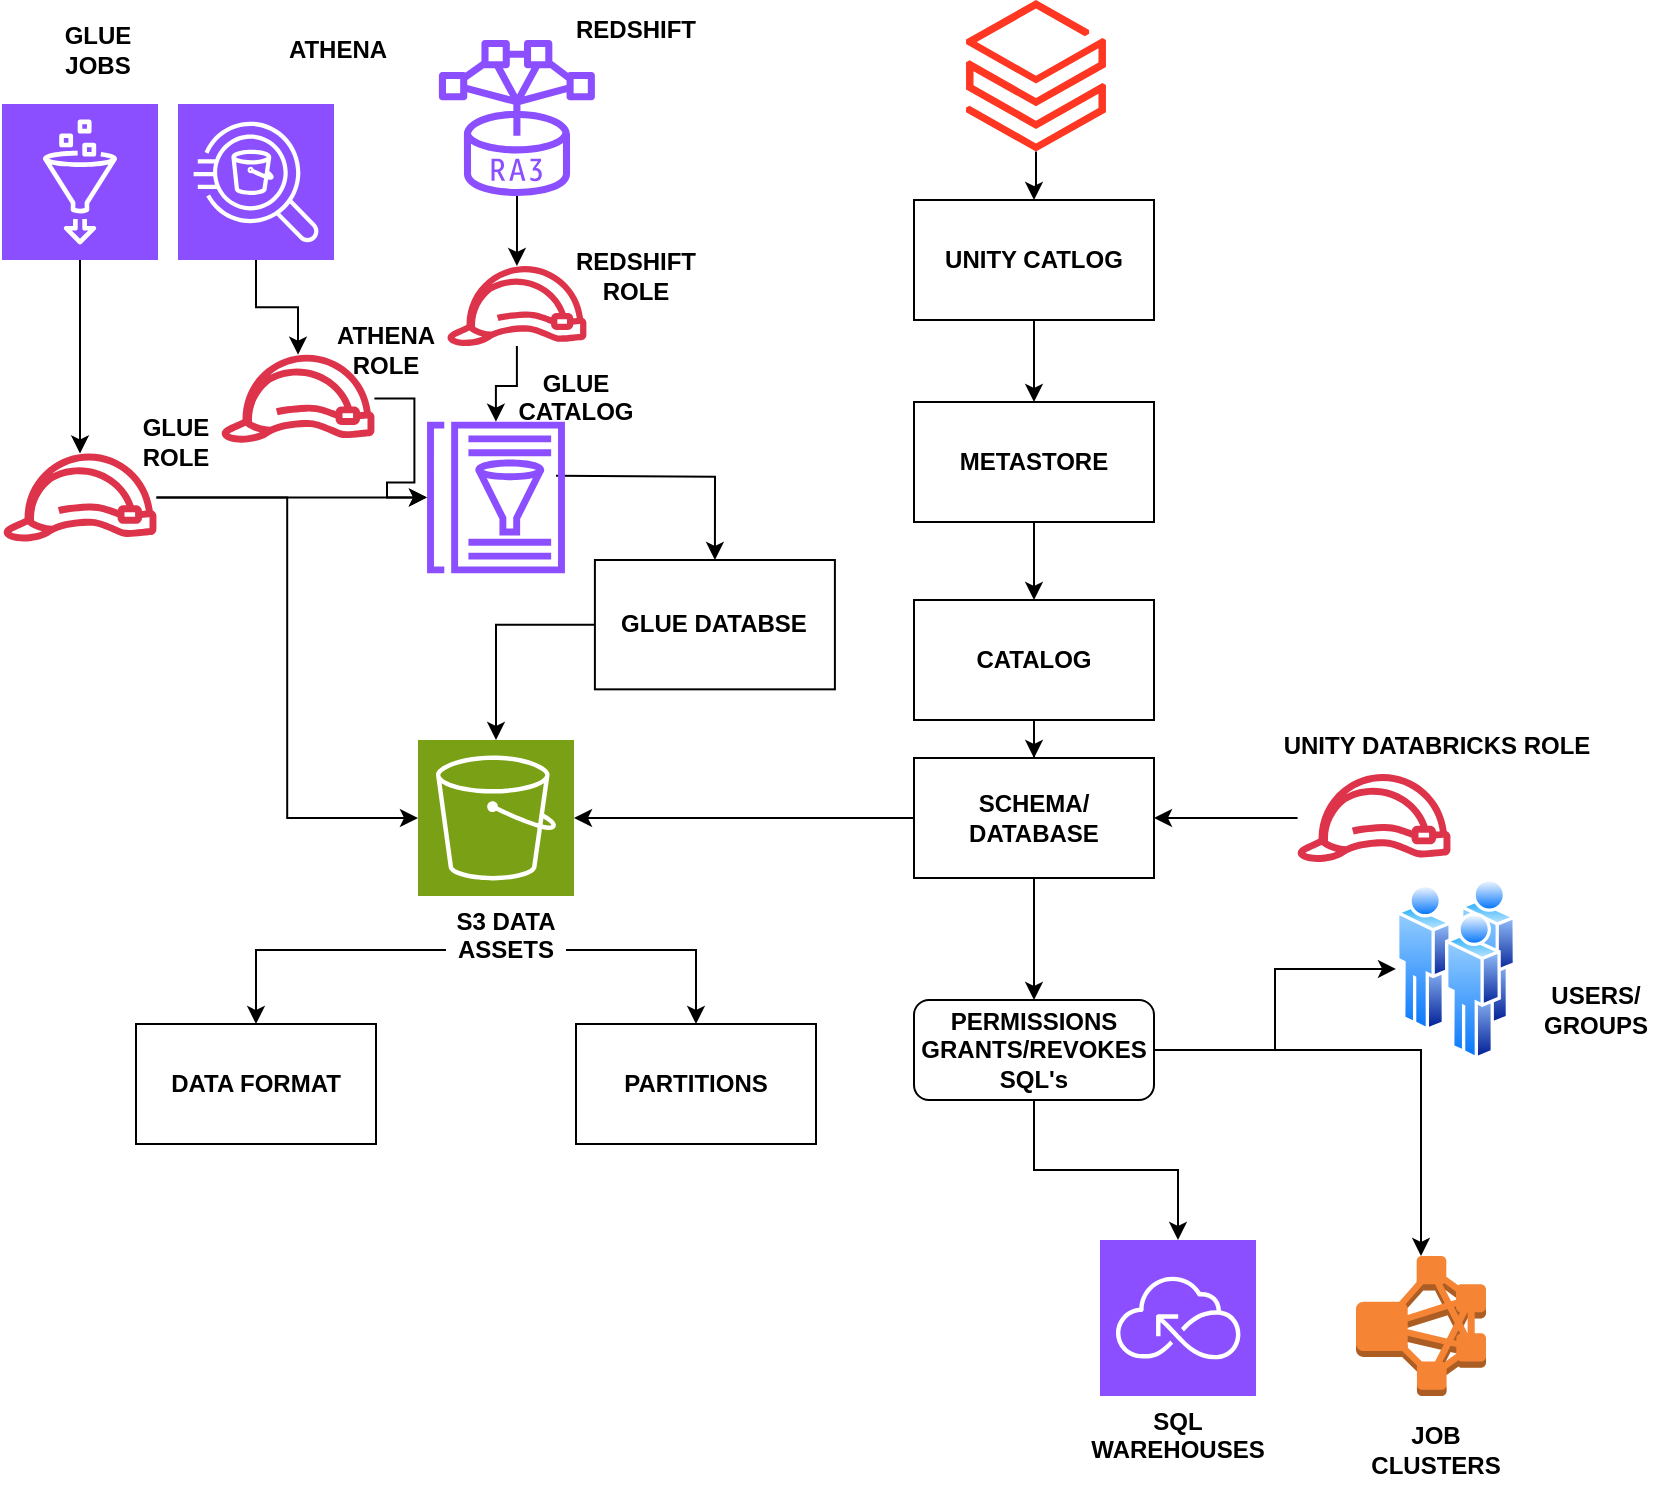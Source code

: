 <mxfile version="24.2.0" type="github">
  <diagram name="Page-1" id="ufURELxltCB_q80mnHpT">
    <mxGraphModel dx="2298" dy="715" grid="1" gridSize="10" guides="1" tooltips="1" connect="1" arrows="1" fold="1" page="1" pageScale="1" pageWidth="850" pageHeight="1100" math="0" shadow="0">
      <root>
        <mxCell id="0" />
        <mxCell id="1" parent="0" />
        <mxCell id="_6UW5Ic7uMs2FnUfCXlE-48" value="" style="edgeStyle=orthogonalEdgeStyle;rounded=0;orthogonalLoop=1;jettySize=auto;html=1;" edge="1" parent="1" source="_6UW5Ic7uMs2FnUfCXlE-1" target="_6UW5Ic7uMs2FnUfCXlE-41">
          <mxGeometry relative="1" as="geometry" />
        </mxCell>
        <mxCell id="_6UW5Ic7uMs2FnUfCXlE-1" value="" style="sketch=0;points=[[0,0,0],[0.25,0,0],[0.5,0,0],[0.75,0,0],[1,0,0],[0,1,0],[0.25,1,0],[0.5,1,0],[0.75,1,0],[1,1,0],[0,0.25,0],[0,0.5,0],[0,0.75,0],[1,0.25,0],[1,0.5,0],[1,0.75,0]];outlineConnect=0;fontColor=#232F3E;fillColor=#8C4FFF;strokeColor=#ffffff;dashed=0;verticalLabelPosition=bottom;verticalAlign=top;align=center;html=1;fontSize=12;fontStyle=0;aspect=fixed;shape=mxgraph.aws4.resourceIcon;resIcon=mxgraph.aws4.glue;" vertex="1" parent="1">
          <mxGeometry x="-287" y="212" width="78" height="78" as="geometry" />
        </mxCell>
        <mxCell id="_6UW5Ic7uMs2FnUfCXlE-50" style="edgeStyle=orthogonalEdgeStyle;rounded=0;orthogonalLoop=1;jettySize=auto;html=1;" edge="1" parent="1" source="_6UW5Ic7uMs2FnUfCXlE-2" target="_6UW5Ic7uMs2FnUfCXlE-42">
          <mxGeometry relative="1" as="geometry" />
        </mxCell>
        <mxCell id="_6UW5Ic7uMs2FnUfCXlE-2" value="" style="sketch=0;points=[[0,0,0],[0.25,0,0],[0.5,0,0],[0.75,0,0],[1,0,0],[0,1,0],[0.25,1,0],[0.5,1,0],[0.75,1,0],[1,1,0],[0,0.25,0],[0,0.5,0],[0,0.75,0],[1,0.25,0],[1,0.5,0],[1,0.75,0]];outlineConnect=0;fontColor=#232F3E;fillColor=#8C4FFF;strokeColor=#ffffff;dashed=0;verticalLabelPosition=bottom;verticalAlign=top;align=center;html=1;fontSize=12;fontStyle=0;aspect=fixed;shape=mxgraph.aws4.resourceIcon;resIcon=mxgraph.aws4.athena;" vertex="1" parent="1">
          <mxGeometry x="-199" y="212" width="78" height="78" as="geometry" />
        </mxCell>
        <mxCell id="_6UW5Ic7uMs2FnUfCXlE-75" value="" style="edgeStyle=orthogonalEdgeStyle;rounded=0;orthogonalLoop=1;jettySize=auto;html=1;entryX=0.5;entryY=0;entryDx=0;entryDy=0;" edge="1" parent="1" target="_6UW5Ic7uMs2FnUfCXlE-68">
          <mxGeometry relative="1" as="geometry">
            <mxPoint x="70.53" y="397.915" as="targetPoint" />
            <mxPoint x="-10.002" y="397.9" as="sourcePoint" />
          </mxGeometry>
        </mxCell>
        <mxCell id="_6UW5Ic7uMs2FnUfCXlE-3" value="" style="sketch=0;outlineConnect=0;fontColor=#232F3E;gradientColor=none;fillColor=#8C4FFF;strokeColor=none;dashed=0;verticalLabelPosition=bottom;verticalAlign=top;align=center;html=1;fontSize=12;fontStyle=0;aspect=fixed;pointerEvents=1;shape=mxgraph.aws4.glue_data_catalog;" vertex="1" parent="1">
          <mxGeometry x="-75" y="370.83" width="70" height="75.83" as="geometry" />
        </mxCell>
        <mxCell id="_6UW5Ic7uMs2FnUfCXlE-90" style="edgeStyle=orthogonalEdgeStyle;rounded=0;orthogonalLoop=1;jettySize=auto;html=1;" edge="1" parent="1" source="_6UW5Ic7uMs2FnUfCXlE-4" target="_6UW5Ic7uMs2FnUfCXlE-43">
          <mxGeometry relative="1" as="geometry" />
        </mxCell>
        <mxCell id="_6UW5Ic7uMs2FnUfCXlE-4" value="" style="sketch=0;outlineConnect=0;fontColor=#232F3E;gradientColor=none;fillColor=#8C4FFF;strokeColor=none;dashed=0;verticalLabelPosition=bottom;verticalAlign=top;align=center;html=1;fontSize=12;fontStyle=0;aspect=fixed;pointerEvents=1;shape=mxgraph.aws4.redshift_ra3;" vertex="1" parent="1">
          <mxGeometry x="-68.55" y="180" width="78" height="78" as="geometry" />
        </mxCell>
        <mxCell id="_6UW5Ic7uMs2FnUfCXlE-5" value="" style="sketch=0;points=[[0,0,0],[0.25,0,0],[0.5,0,0],[0.75,0,0],[1,0,0],[0,1,0],[0.25,1,0],[0.5,1,0],[0.75,1,0],[1,1,0],[0,0.25,0],[0,0.5,0],[0,0.75,0],[1,0.25,0],[1,0.5,0],[1,0.75,0]];outlineConnect=0;fontColor=#232F3E;fillColor=#7AA116;strokeColor=#ffffff;dashed=0;verticalLabelPosition=bottom;verticalAlign=top;align=center;html=1;fontSize=12;fontStyle=0;aspect=fixed;shape=mxgraph.aws4.resourceIcon;resIcon=mxgraph.aws4.s3;" vertex="1" parent="1">
          <mxGeometry x="-79" y="530" width="78" height="78" as="geometry" />
        </mxCell>
        <mxCell id="_6UW5Ic7uMs2FnUfCXlE-49" style="edgeStyle=orthogonalEdgeStyle;rounded=0;orthogonalLoop=1;jettySize=auto;html=1;" edge="1" parent="1" source="_6UW5Ic7uMs2FnUfCXlE-41" target="_6UW5Ic7uMs2FnUfCXlE-3">
          <mxGeometry relative="1" as="geometry" />
        </mxCell>
        <mxCell id="_6UW5Ic7uMs2FnUfCXlE-56" style="edgeStyle=orthogonalEdgeStyle;rounded=0;orthogonalLoop=1;jettySize=auto;html=1;entryX=0;entryY=0.5;entryDx=0;entryDy=0;entryPerimeter=0;" edge="1" parent="1" source="_6UW5Ic7uMs2FnUfCXlE-41" target="_6UW5Ic7uMs2FnUfCXlE-5">
          <mxGeometry relative="1" as="geometry">
            <mxPoint x="-80" y="530" as="targetPoint" />
          </mxGeometry>
        </mxCell>
        <mxCell id="_6UW5Ic7uMs2FnUfCXlE-41" value="" style="sketch=0;outlineConnect=0;fontColor=#232F3E;gradientColor=none;fillColor=#DD344C;strokeColor=none;dashed=0;verticalLabelPosition=bottom;verticalAlign=top;align=center;html=1;fontSize=12;fontStyle=0;aspect=fixed;pointerEvents=1;shape=mxgraph.aws4.role;" vertex="1" parent="1">
          <mxGeometry x="-287" y="386.74" width="78" height="44" as="geometry" />
        </mxCell>
        <mxCell id="_6UW5Ic7uMs2FnUfCXlE-52" value="" style="edgeStyle=orthogonalEdgeStyle;rounded=0;orthogonalLoop=1;jettySize=auto;html=1;" edge="1" parent="1" source="_6UW5Ic7uMs2FnUfCXlE-42" target="_6UW5Ic7uMs2FnUfCXlE-3">
          <mxGeometry relative="1" as="geometry" />
        </mxCell>
        <mxCell id="_6UW5Ic7uMs2FnUfCXlE-42" value="" style="sketch=0;outlineConnect=0;fontColor=#232F3E;gradientColor=none;fillColor=#DD344C;strokeColor=none;dashed=0;verticalLabelPosition=bottom;verticalAlign=top;align=center;html=1;fontSize=12;fontStyle=0;aspect=fixed;pointerEvents=1;shape=mxgraph.aws4.role;" vertex="1" parent="1">
          <mxGeometry x="-178" y="337.33" width="78" height="44" as="geometry" />
        </mxCell>
        <mxCell id="_6UW5Ic7uMs2FnUfCXlE-94" style="edgeStyle=orthogonalEdgeStyle;rounded=0;orthogonalLoop=1;jettySize=auto;html=1;" edge="1" parent="1" source="_6UW5Ic7uMs2FnUfCXlE-43" target="_6UW5Ic7uMs2FnUfCXlE-3">
          <mxGeometry relative="1" as="geometry" />
        </mxCell>
        <mxCell id="_6UW5Ic7uMs2FnUfCXlE-43" value="" style="sketch=0;outlineConnect=0;fontColor=#232F3E;gradientColor=none;fillColor=#DD344C;strokeColor=none;dashed=0;verticalLabelPosition=bottom;verticalAlign=top;align=center;html=1;fontSize=12;fontStyle=0;aspect=fixed;pointerEvents=1;shape=mxgraph.aws4.role;" vertex="1" parent="1">
          <mxGeometry x="-65" y="293" width="70.91" height="40" as="geometry" />
        </mxCell>
        <mxCell id="_6UW5Ic7uMs2FnUfCXlE-76" value="" style="edgeStyle=orthogonalEdgeStyle;rounded=0;orthogonalLoop=1;jettySize=auto;html=1;" edge="1" parent="1" source="_6UW5Ic7uMs2FnUfCXlE-57" target="_6UW5Ic7uMs2FnUfCXlE-58">
          <mxGeometry relative="1" as="geometry" />
        </mxCell>
        <mxCell id="_6UW5Ic7uMs2FnUfCXlE-57" value="" style="image;aspect=fixed;html=1;points=[];align=center;fontSize=12;image=img/lib/azure2/analytics/Azure_Databricks.svg;" vertex="1" parent="1">
          <mxGeometry x="195" y="160" width="70" height="75.8" as="geometry" />
        </mxCell>
        <mxCell id="_6UW5Ic7uMs2FnUfCXlE-63" style="edgeStyle=orthogonalEdgeStyle;rounded=0;orthogonalLoop=1;jettySize=auto;html=1;" edge="1" parent="1" source="_6UW5Ic7uMs2FnUfCXlE-58" target="_6UW5Ic7uMs2FnUfCXlE-59">
          <mxGeometry relative="1" as="geometry" />
        </mxCell>
        <mxCell id="_6UW5Ic7uMs2FnUfCXlE-58" value="&lt;b&gt;UNITY CATLOG&lt;/b&gt;" style="rounded=0;whiteSpace=wrap;html=1;" vertex="1" parent="1">
          <mxGeometry x="169" y="260" width="120" height="60" as="geometry" />
        </mxCell>
        <mxCell id="_6UW5Ic7uMs2FnUfCXlE-64" value="" style="edgeStyle=orthogonalEdgeStyle;rounded=0;orthogonalLoop=1;jettySize=auto;html=1;" edge="1" parent="1" source="_6UW5Ic7uMs2FnUfCXlE-59" target="_6UW5Ic7uMs2FnUfCXlE-60">
          <mxGeometry relative="1" as="geometry" />
        </mxCell>
        <mxCell id="_6UW5Ic7uMs2FnUfCXlE-59" value="&lt;b&gt;METASTORE&lt;/b&gt;" style="rounded=0;whiteSpace=wrap;html=1;" vertex="1" parent="1">
          <mxGeometry x="169" y="361" width="120" height="60" as="geometry" />
        </mxCell>
        <mxCell id="_6UW5Ic7uMs2FnUfCXlE-65" value="" style="edgeStyle=orthogonalEdgeStyle;rounded=0;orthogonalLoop=1;jettySize=auto;html=1;" edge="1" parent="1" source="_6UW5Ic7uMs2FnUfCXlE-60" target="_6UW5Ic7uMs2FnUfCXlE-61">
          <mxGeometry relative="1" as="geometry" />
        </mxCell>
        <mxCell id="_6UW5Ic7uMs2FnUfCXlE-60" value="&lt;b&gt;CATALOG&lt;/b&gt;" style="rounded=0;whiteSpace=wrap;html=1;" vertex="1" parent="1">
          <mxGeometry x="169" y="460.0" width="120" height="60" as="geometry" />
        </mxCell>
        <mxCell id="_6UW5Ic7uMs2FnUfCXlE-93" value="" style="edgeStyle=orthogonalEdgeStyle;rounded=0;orthogonalLoop=1;jettySize=auto;html=1;" edge="1" parent="1" source="_6UW5Ic7uMs2FnUfCXlE-61" target="_6UW5Ic7uMs2FnUfCXlE-92">
          <mxGeometry relative="1" as="geometry" />
        </mxCell>
        <mxCell id="_6UW5Ic7uMs2FnUfCXlE-61" value="&lt;b&gt;SCHEMA/&lt;/b&gt;&lt;div&gt;&lt;b&gt;DATABASE&lt;/b&gt;&lt;/div&gt;" style="rounded=0;whiteSpace=wrap;html=1;" vertex="1" parent="1">
          <mxGeometry x="169" y="539" width="120" height="60" as="geometry" />
        </mxCell>
        <mxCell id="_6UW5Ic7uMs2FnUfCXlE-62" style="edgeStyle=orthogonalEdgeStyle;rounded=0;orthogonalLoop=1;jettySize=auto;html=1;entryX=1;entryY=0.5;entryDx=0;entryDy=0;entryPerimeter=0;" edge="1" parent="1" source="_6UW5Ic7uMs2FnUfCXlE-61" target="_6UW5Ic7uMs2FnUfCXlE-5">
          <mxGeometry relative="1" as="geometry" />
        </mxCell>
        <mxCell id="_6UW5Ic7uMs2FnUfCXlE-67" value="" style="edgeStyle=orthogonalEdgeStyle;rounded=0;orthogonalLoop=1;jettySize=auto;html=1;" edge="1" parent="1" source="_6UW5Ic7uMs2FnUfCXlE-66" target="_6UW5Ic7uMs2FnUfCXlE-61">
          <mxGeometry relative="1" as="geometry" />
        </mxCell>
        <mxCell id="_6UW5Ic7uMs2FnUfCXlE-66" value="" style="sketch=0;outlineConnect=0;fontColor=#232F3E;gradientColor=none;fillColor=#DD344C;strokeColor=none;dashed=0;verticalLabelPosition=bottom;verticalAlign=top;align=center;html=1;fontSize=12;fontStyle=0;aspect=fixed;pointerEvents=1;shape=mxgraph.aws4.role;" vertex="1" parent="1">
          <mxGeometry x="360" y="547" width="78" height="44" as="geometry" />
        </mxCell>
        <mxCell id="_6UW5Ic7uMs2FnUfCXlE-74" style="edgeStyle=orthogonalEdgeStyle;rounded=0;orthogonalLoop=1;jettySize=auto;html=1;" edge="1" parent="1" source="_6UW5Ic7uMs2FnUfCXlE-68" target="_6UW5Ic7uMs2FnUfCXlE-5">
          <mxGeometry relative="1" as="geometry" />
        </mxCell>
        <mxCell id="_6UW5Ic7uMs2FnUfCXlE-68" value="&lt;b&gt;GLUE DATABSE&lt;/b&gt;" style="rounded=0;whiteSpace=wrap;html=1;" vertex="1" parent="1">
          <mxGeometry x="9.45" y="440" width="120" height="64.67" as="geometry" />
        </mxCell>
        <mxCell id="_6UW5Ic7uMs2FnUfCXlE-79" value="&lt;b&gt;GLUE CATALOG&lt;/b&gt;&lt;div&gt;&lt;br&gt;&lt;/div&gt;" style="text;html=1;align=center;verticalAlign=middle;whiteSpace=wrap;rounded=0;" vertex="1" parent="1">
          <mxGeometry x="-30" y="351.33" width="60" height="30" as="geometry" />
        </mxCell>
        <mxCell id="_6UW5Ic7uMs2FnUfCXlE-84" style="edgeStyle=orthogonalEdgeStyle;rounded=0;orthogonalLoop=1;jettySize=auto;html=1;" edge="1" parent="1" source="_6UW5Ic7uMs2FnUfCXlE-80" target="_6UW5Ic7uMs2FnUfCXlE-82">
          <mxGeometry relative="1" as="geometry" />
        </mxCell>
        <mxCell id="_6UW5Ic7uMs2FnUfCXlE-85" style="edgeStyle=orthogonalEdgeStyle;rounded=0;orthogonalLoop=1;jettySize=auto;html=1;" edge="1" parent="1" source="_6UW5Ic7uMs2FnUfCXlE-80" target="_6UW5Ic7uMs2FnUfCXlE-81">
          <mxGeometry relative="1" as="geometry" />
        </mxCell>
        <mxCell id="_6UW5Ic7uMs2FnUfCXlE-80" value="&lt;b&gt;S3 DATA ASSETS&lt;/b&gt;&lt;div&gt;&lt;br&gt;&lt;/div&gt;" style="text;html=1;align=center;verticalAlign=middle;whiteSpace=wrap;rounded=0;" vertex="1" parent="1">
          <mxGeometry x="-65" y="620" width="60" height="30" as="geometry" />
        </mxCell>
        <mxCell id="_6UW5Ic7uMs2FnUfCXlE-81" value="&lt;b&gt;DATA FORMAT&lt;/b&gt;" style="rounded=0;whiteSpace=wrap;html=1;" vertex="1" parent="1">
          <mxGeometry x="-220" y="672" width="120" height="60" as="geometry" />
        </mxCell>
        <mxCell id="_6UW5Ic7uMs2FnUfCXlE-82" value="&lt;b&gt;PARTITIONS&lt;/b&gt;" style="rounded=0;whiteSpace=wrap;html=1;" vertex="1" parent="1">
          <mxGeometry y="672" width="120" height="60" as="geometry" />
        </mxCell>
        <mxCell id="_6UW5Ic7uMs2FnUfCXlE-86" value="&lt;b&gt;ATHENA&lt;/b&gt;" style="text;html=1;align=center;verticalAlign=middle;whiteSpace=wrap;rounded=0;" vertex="1" parent="1">
          <mxGeometry x="-149" y="170" width="60" height="30" as="geometry" />
        </mxCell>
        <mxCell id="_6UW5Ic7uMs2FnUfCXlE-89" value="&lt;b&gt;GLUE JOBS&lt;/b&gt;" style="text;html=1;align=center;verticalAlign=middle;whiteSpace=wrap;rounded=0;" vertex="1" parent="1">
          <mxGeometry x="-269" y="170" width="60" height="30" as="geometry" />
        </mxCell>
        <mxCell id="_6UW5Ic7uMs2FnUfCXlE-91" value="&lt;b&gt;REDSHIFT&lt;/b&gt;" style="text;html=1;align=center;verticalAlign=middle;whiteSpace=wrap;rounded=0;" vertex="1" parent="1">
          <mxGeometry y="160" width="60" height="30" as="geometry" />
        </mxCell>
        <mxCell id="_6UW5Ic7uMs2FnUfCXlE-97" style="edgeStyle=orthogonalEdgeStyle;rounded=0;orthogonalLoop=1;jettySize=auto;html=1;entryX=0;entryY=0.5;entryDx=0;entryDy=0;" edge="1" parent="1" source="_6UW5Ic7uMs2FnUfCXlE-92" target="_6UW5Ic7uMs2FnUfCXlE-95">
          <mxGeometry relative="1" as="geometry" />
        </mxCell>
        <mxCell id="_6UW5Ic7uMs2FnUfCXlE-105" style="edgeStyle=orthogonalEdgeStyle;rounded=0;orthogonalLoop=1;jettySize=auto;html=1;" edge="1" parent="1" source="_6UW5Ic7uMs2FnUfCXlE-92" target="_6UW5Ic7uMs2FnUfCXlE-104">
          <mxGeometry relative="1" as="geometry" />
        </mxCell>
        <mxCell id="_6UW5Ic7uMs2FnUfCXlE-92" value="&lt;b&gt;PERMISSIONS&lt;/b&gt;&lt;div&gt;&lt;b&gt;GRANTS/REVOKES&lt;/b&gt;&lt;/div&gt;&lt;div&gt;&lt;b&gt;SQL&#39;s&lt;/b&gt;&lt;/div&gt;" style="rounded=1;whiteSpace=wrap;html=1;" vertex="1" parent="1">
          <mxGeometry x="169" y="660" width="120" height="50" as="geometry" />
        </mxCell>
        <mxCell id="_6UW5Ic7uMs2FnUfCXlE-95" value="" style="image;aspect=fixed;perimeter=ellipsePerimeter;html=1;align=center;shadow=0;dashed=0;spacingTop=3;image=img/lib/active_directory/users.svg;" vertex="1" parent="1">
          <mxGeometry x="410" y="599" width="60" height="90.91" as="geometry" />
        </mxCell>
        <mxCell id="_6UW5Ic7uMs2FnUfCXlE-96" value="&lt;b&gt;USERS/ GROUPS&lt;/b&gt;" style="text;html=1;align=center;verticalAlign=middle;whiteSpace=wrap;rounded=0;" vertex="1" parent="1">
          <mxGeometry x="480" y="650" width="60" height="30" as="geometry" />
        </mxCell>
        <mxCell id="_6UW5Ic7uMs2FnUfCXlE-98" value="&lt;b&gt;REDSHIFT ROLE&lt;/b&gt;" style="text;html=1;align=center;verticalAlign=middle;whiteSpace=wrap;rounded=0;" vertex="1" parent="1">
          <mxGeometry y="283" width="60" height="30" as="geometry" />
        </mxCell>
        <mxCell id="_6UW5Ic7uMs2FnUfCXlE-99" value="&lt;b&gt;GLUE ROLE&lt;/b&gt;" style="text;html=1;align=center;verticalAlign=middle;whiteSpace=wrap;rounded=0;" vertex="1" parent="1">
          <mxGeometry x="-230" y="361" width="60" height="39" as="geometry" />
        </mxCell>
        <mxCell id="_6UW5Ic7uMs2FnUfCXlE-100" value="&lt;b&gt;ATHENA ROLE&lt;/b&gt;" style="text;html=1;align=center;verticalAlign=middle;whiteSpace=wrap;rounded=0;" vertex="1" parent="1">
          <mxGeometry x="-125" y="320" width="60" height="30" as="geometry" />
        </mxCell>
        <mxCell id="_6UW5Ic7uMs2FnUfCXlE-102" value="&lt;b&gt;UNITY DATABRICKS ROLE&lt;/b&gt;" style="text;html=1;align=center;verticalAlign=middle;resizable=0;points=[];autosize=1;strokeColor=none;fillColor=none;" vertex="1" parent="1">
          <mxGeometry x="340" y="518" width="180" height="30" as="geometry" />
        </mxCell>
        <mxCell id="_6UW5Ic7uMs2FnUfCXlE-103" value="" style="sketch=0;points=[[0,0,0],[0.25,0,0],[0.5,0,0],[0.75,0,0],[1,0,0],[0,1,0],[0.25,1,0],[0.5,1,0],[0.75,1,0],[1,1,0],[0,0.25,0],[0,0.5,0],[0,0.75,0],[1,0.25,0],[1,0.5,0],[1,0.75,0]];outlineConnect=0;fontColor=#232F3E;fillColor=#8C4FFF;strokeColor=#ffffff;dashed=0;verticalLabelPosition=bottom;verticalAlign=top;align=center;html=1;fontSize=12;fontStyle=0;aspect=fixed;shape=mxgraph.aws4.resourceIcon;resIcon=mxgraph.aws4.serverless;" vertex="1" parent="1">
          <mxGeometry x="262" y="780" width="78" height="78" as="geometry" />
        </mxCell>
        <mxCell id="_6UW5Ic7uMs2FnUfCXlE-104" value="" style="outlineConnect=0;dashed=0;verticalLabelPosition=bottom;verticalAlign=top;align=center;html=1;shape=mxgraph.aws3.emr_cluster;fillColor=#F58534;gradientColor=none;" vertex="1" parent="1">
          <mxGeometry x="390" y="788" width="65" height="70" as="geometry" />
        </mxCell>
        <mxCell id="_6UW5Ic7uMs2FnUfCXlE-106" style="edgeStyle=orthogonalEdgeStyle;rounded=0;orthogonalLoop=1;jettySize=auto;html=1;exitX=0.5;exitY=1;exitDx=0;exitDy=0;entryX=0.5;entryY=0;entryDx=0;entryDy=0;entryPerimeter=0;" edge="1" parent="1" source="_6UW5Ic7uMs2FnUfCXlE-92" target="_6UW5Ic7uMs2FnUfCXlE-103">
          <mxGeometry relative="1" as="geometry" />
        </mxCell>
        <mxCell id="_6UW5Ic7uMs2FnUfCXlE-107" value="&lt;b&gt;SQL WAREHOUSES&lt;/b&gt;&lt;div&gt;&lt;b&gt;&lt;br&gt;&lt;/b&gt;&lt;/div&gt;" style="text;html=1;align=center;verticalAlign=middle;whiteSpace=wrap;rounded=0;" vertex="1" parent="1">
          <mxGeometry x="271" y="870" width="60" height="30" as="geometry" />
        </mxCell>
        <mxCell id="_6UW5Ic7uMs2FnUfCXlE-108" value="&lt;b&gt;JOB CLUSTERS&lt;/b&gt;" style="text;html=1;align=center;verticalAlign=middle;whiteSpace=wrap;rounded=0;" vertex="1" parent="1">
          <mxGeometry x="400" y="870" width="60" height="30" as="geometry" />
        </mxCell>
      </root>
    </mxGraphModel>
  </diagram>
</mxfile>
